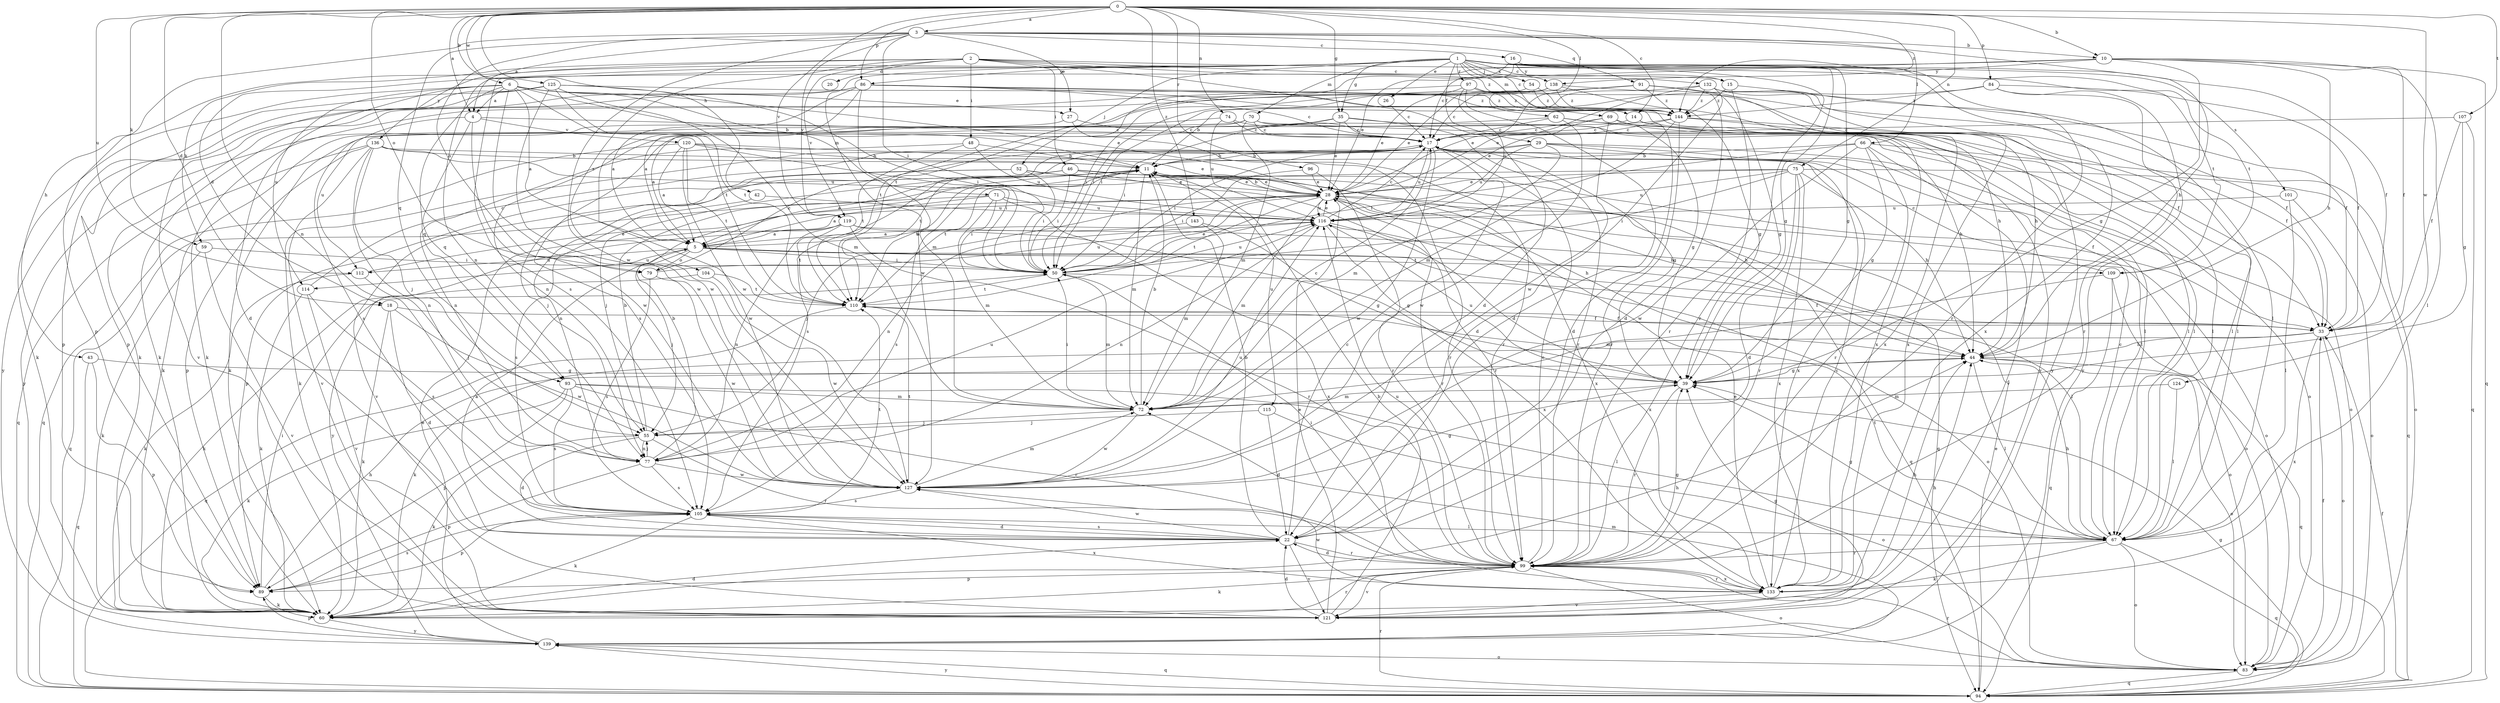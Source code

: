 strict digraph  {
0;
1;
2;
3;
4;
5;
6;
10;
11;
14;
15;
16;
17;
18;
20;
22;
26;
27;
28;
29;
33;
35;
39;
42;
43;
44;
46;
48;
50;
52;
54;
55;
59;
60;
62;
66;
67;
69;
70;
71;
72;
74;
75;
77;
79;
83;
84;
86;
89;
91;
93;
94;
96;
97;
99;
101;
104;
105;
107;
109;
110;
112;
114;
115;
116;
119;
120;
121;
124;
125;
127;
132;
133;
136;
138;
139;
143;
144;
0 -> 3  [label=a];
0 -> 4  [label=a];
0 -> 6  [label=b];
0 -> 10  [label=b];
0 -> 14  [label=c];
0 -> 18  [label=d];
0 -> 35  [label=g];
0 -> 42  [label=h];
0 -> 59  [label=k];
0 -> 62  [label=l];
0 -> 74  [label=n];
0 -> 75  [label=n];
0 -> 77  [label=n];
0 -> 79  [label=o];
0 -> 84  [label=p];
0 -> 86  [label=p];
0 -> 96  [label=r];
0 -> 107  [label=t];
0 -> 112  [label=u];
0 -> 119  [label=v];
0 -> 124  [label=w];
0 -> 125  [label=w];
0 -> 143  [label=z];
0 -> 144  [label=z];
1 -> 14  [label=c];
1 -> 15  [label=c];
1 -> 18  [label=d];
1 -> 26  [label=e];
1 -> 29  [label=f];
1 -> 33  [label=f];
1 -> 35  [label=g];
1 -> 39  [label=g];
1 -> 52  [label=j];
1 -> 54  [label=j];
1 -> 69  [label=m];
1 -> 70  [label=m];
1 -> 77  [label=n];
1 -> 86  [label=p];
1 -> 89  [label=p];
1 -> 97  [label=r];
1 -> 99  [label=r];
1 -> 101  [label=s];
1 -> 109  [label=t];
1 -> 127  [label=w];
1 -> 132  [label=x];
1 -> 133  [label=x];
2 -> 15  [label=c];
2 -> 20  [label=d];
2 -> 22  [label=d];
2 -> 46  [label=i];
2 -> 48  [label=i];
2 -> 59  [label=k];
2 -> 104  [label=s];
2 -> 109  [label=t];
2 -> 119  [label=v];
2 -> 136  [label=y];
2 -> 144  [label=z];
3 -> 4  [label=a];
3 -> 10  [label=b];
3 -> 16  [label=c];
3 -> 27  [label=e];
3 -> 43  [label=h];
3 -> 44  [label=h];
3 -> 50  [label=i];
3 -> 66  [label=l];
3 -> 79  [label=o];
3 -> 91  [label=q];
3 -> 93  [label=q];
3 -> 119  [label=v];
3 -> 127  [label=w];
4 -> 17  [label=c];
4 -> 93  [label=q];
4 -> 112  [label=u];
4 -> 120  [label=v];
4 -> 127  [label=w];
5 -> 50  [label=i];
5 -> 55  [label=j];
5 -> 67  [label=l];
5 -> 79  [label=o];
5 -> 83  [label=o];
5 -> 109  [label=t];
5 -> 112  [label=u];
5 -> 114  [label=u];
6 -> 4  [label=a];
6 -> 5  [label=a];
6 -> 11  [label=b];
6 -> 22  [label=d];
6 -> 27  [label=e];
6 -> 28  [label=e];
6 -> 60  [label=k];
6 -> 71  [label=m];
6 -> 93  [label=q];
6 -> 110  [label=t];
6 -> 114  [label=u];
6 -> 127  [label=w];
10 -> 28  [label=e];
10 -> 33  [label=f];
10 -> 39  [label=g];
10 -> 44  [label=h];
10 -> 67  [label=l];
10 -> 94  [label=q];
10 -> 105  [label=s];
10 -> 138  [label=y];
11 -> 28  [label=e];
11 -> 44  [label=h];
11 -> 55  [label=j];
11 -> 72  [label=m];
11 -> 105  [label=s];
11 -> 110  [label=t];
11 -> 115  [label=u];
11 -> 121  [label=v];
11 -> 133  [label=x];
14 -> 17  [label=c];
14 -> 22  [label=d];
14 -> 121  [label=v];
15 -> 67  [label=l];
15 -> 99  [label=r];
15 -> 144  [label=z];
16 -> 17  [label=c];
16 -> 39  [label=g];
16 -> 99  [label=r];
16 -> 110  [label=t];
16 -> 138  [label=y];
17 -> 11  [label=b];
17 -> 39  [label=g];
17 -> 60  [label=k];
17 -> 105  [label=s];
17 -> 110  [label=t];
17 -> 116  [label=u];
17 -> 127  [label=w];
18 -> 22  [label=d];
18 -> 33  [label=f];
18 -> 60  [label=k];
18 -> 127  [label=w];
22 -> 5  [label=a];
22 -> 11  [label=b];
22 -> 17  [label=c];
22 -> 99  [label=r];
22 -> 105  [label=s];
22 -> 121  [label=v];
22 -> 127  [label=w];
26 -> 17  [label=c];
27 -> 17  [label=c];
27 -> 99  [label=r];
27 -> 139  [label=y];
28 -> 11  [label=b];
28 -> 44  [label=h];
28 -> 55  [label=j];
28 -> 72  [label=m];
28 -> 77  [label=n];
28 -> 83  [label=o];
28 -> 94  [label=q];
28 -> 99  [label=r];
28 -> 110  [label=t];
28 -> 116  [label=u];
29 -> 11  [label=b];
29 -> 50  [label=i];
29 -> 67  [label=l];
29 -> 72  [label=m];
29 -> 83  [label=o];
29 -> 116  [label=u];
29 -> 133  [label=x];
33 -> 44  [label=h];
33 -> 60  [label=k];
33 -> 83  [label=o];
33 -> 133  [label=x];
35 -> 17  [label=c];
35 -> 28  [label=e];
35 -> 50  [label=i];
35 -> 67  [label=l];
35 -> 99  [label=r];
35 -> 105  [label=s];
39 -> 72  [label=m];
39 -> 99  [label=r];
39 -> 116  [label=u];
42 -> 105  [label=s];
42 -> 116  [label=u];
43 -> 39  [label=g];
43 -> 89  [label=p];
43 -> 94  [label=q];
44 -> 39  [label=g];
44 -> 67  [label=l];
44 -> 83  [label=o];
44 -> 94  [label=q];
46 -> 5  [label=a];
46 -> 28  [label=e];
46 -> 33  [label=f];
46 -> 50  [label=i];
46 -> 77  [label=n];
46 -> 99  [label=r];
48 -> 11  [label=b];
48 -> 77  [label=n];
48 -> 110  [label=t];
48 -> 116  [label=u];
50 -> 28  [label=e];
50 -> 33  [label=f];
50 -> 72  [label=m];
50 -> 110  [label=t];
50 -> 116  [label=u];
52 -> 28  [label=e];
52 -> 44  [label=h];
52 -> 50  [label=i];
52 -> 55  [label=j];
52 -> 89  [label=p];
54 -> 39  [label=g];
54 -> 110  [label=t];
54 -> 144  [label=z];
55 -> 11  [label=b];
55 -> 22  [label=d];
55 -> 60  [label=k];
55 -> 77  [label=n];
55 -> 99  [label=r];
59 -> 50  [label=i];
59 -> 60  [label=k];
59 -> 121  [label=v];
60 -> 22  [label=d];
60 -> 44  [label=h];
60 -> 99  [label=r];
60 -> 139  [label=y];
62 -> 17  [label=c];
62 -> 44  [label=h];
62 -> 67  [label=l];
62 -> 105  [label=s];
62 -> 127  [label=w];
66 -> 11  [label=b];
66 -> 39  [label=g];
66 -> 50  [label=i];
66 -> 83  [label=o];
66 -> 99  [label=r];
66 -> 121  [label=v];
66 -> 127  [label=w];
67 -> 17  [label=c];
67 -> 39  [label=g];
67 -> 44  [label=h];
67 -> 60  [label=k];
67 -> 83  [label=o];
67 -> 94  [label=q];
67 -> 99  [label=r];
67 -> 110  [label=t];
69 -> 17  [label=c];
69 -> 22  [label=d];
69 -> 28  [label=e];
69 -> 39  [label=g];
69 -> 67  [label=l];
70 -> 17  [label=c];
70 -> 60  [label=k];
70 -> 67  [label=l];
70 -> 72  [label=m];
70 -> 77  [label=n];
70 -> 83  [label=o];
71 -> 5  [label=a];
71 -> 50  [label=i];
71 -> 72  [label=m];
71 -> 94  [label=q];
71 -> 116  [label=u];
71 -> 133  [label=x];
72 -> 11  [label=b];
72 -> 17  [label=c];
72 -> 50  [label=i];
72 -> 55  [label=j];
72 -> 127  [label=w];
74 -> 5  [label=a];
74 -> 17  [label=c];
74 -> 67  [label=l];
74 -> 116  [label=u];
75 -> 22  [label=d];
75 -> 28  [label=e];
75 -> 44  [label=h];
75 -> 50  [label=i];
75 -> 94  [label=q];
75 -> 99  [label=r];
75 -> 110  [label=t];
75 -> 116  [label=u];
75 -> 133  [label=x];
77 -> 11  [label=b];
77 -> 55  [label=j];
77 -> 89  [label=p];
77 -> 105  [label=s];
77 -> 116  [label=u];
77 -> 127  [label=w];
79 -> 17  [label=c];
79 -> 105  [label=s];
79 -> 116  [label=u];
79 -> 127  [label=w];
83 -> 33  [label=f];
83 -> 94  [label=q];
83 -> 99  [label=r];
84 -> 11  [label=b];
84 -> 33  [label=f];
84 -> 99  [label=r];
84 -> 139  [label=y];
84 -> 144  [label=z];
86 -> 5  [label=a];
86 -> 17  [label=c];
86 -> 33  [label=f];
86 -> 44  [label=h];
86 -> 60  [label=k];
86 -> 72  [label=m];
86 -> 89  [label=p];
86 -> 127  [label=w];
86 -> 144  [label=z];
89 -> 44  [label=h];
89 -> 50  [label=i];
89 -> 60  [label=k];
89 -> 105  [label=s];
91 -> 22  [label=d];
91 -> 28  [label=e];
91 -> 39  [label=g];
91 -> 50  [label=i];
91 -> 60  [label=k];
91 -> 133  [label=x];
91 -> 144  [label=z];
93 -> 60  [label=k];
93 -> 67  [label=l];
93 -> 72  [label=m];
93 -> 89  [label=p];
93 -> 99  [label=r];
93 -> 105  [label=s];
94 -> 28  [label=e];
94 -> 33  [label=f];
94 -> 39  [label=g];
94 -> 99  [label=r];
94 -> 139  [label=y];
96 -> 28  [label=e];
96 -> 50  [label=i];
96 -> 99  [label=r];
97 -> 22  [label=d];
97 -> 28  [label=e];
97 -> 33  [label=f];
97 -> 60  [label=k];
97 -> 116  [label=u];
97 -> 144  [label=z];
99 -> 17  [label=c];
99 -> 22  [label=d];
99 -> 39  [label=g];
99 -> 50  [label=i];
99 -> 60  [label=k];
99 -> 83  [label=o];
99 -> 89  [label=p];
99 -> 116  [label=u];
99 -> 121  [label=v];
99 -> 133  [label=x];
101 -> 67  [label=l];
101 -> 83  [label=o];
101 -> 116  [label=u];
104 -> 60  [label=k];
104 -> 110  [label=t];
104 -> 127  [label=w];
105 -> 22  [label=d];
105 -> 60  [label=k];
105 -> 67  [label=l];
105 -> 89  [label=p];
105 -> 110  [label=t];
105 -> 133  [label=x];
107 -> 17  [label=c];
107 -> 33  [label=f];
107 -> 39  [label=g];
107 -> 94  [label=q];
109 -> 17  [label=c];
109 -> 72  [label=m];
109 -> 83  [label=o];
109 -> 94  [label=q];
110 -> 33  [label=f];
110 -> 94  [label=q];
112 -> 28  [label=e];
112 -> 55  [label=j];
112 -> 60  [label=k];
114 -> 17  [label=c];
114 -> 60  [label=k];
114 -> 105  [label=s];
114 -> 121  [label=v];
115 -> 22  [label=d];
115 -> 55  [label=j];
115 -> 83  [label=o];
116 -> 5  [label=a];
116 -> 17  [label=c];
116 -> 28  [label=e];
116 -> 39  [label=g];
116 -> 77  [label=n];
116 -> 94  [label=q];
116 -> 133  [label=x];
119 -> 5  [label=a];
119 -> 77  [label=n];
119 -> 83  [label=o];
119 -> 99  [label=r];
119 -> 110  [label=t];
119 -> 133  [label=x];
119 -> 139  [label=y];
120 -> 5  [label=a];
120 -> 11  [label=b];
120 -> 28  [label=e];
120 -> 50  [label=i];
120 -> 94  [label=q];
120 -> 110  [label=t];
120 -> 127  [label=w];
121 -> 11  [label=b];
121 -> 22  [label=d];
121 -> 28  [label=e];
121 -> 39  [label=g];
121 -> 44  [label=h];
124 -> 67  [label=l];
124 -> 72  [label=m];
125 -> 50  [label=i];
125 -> 72  [label=m];
125 -> 89  [label=p];
125 -> 110  [label=t];
125 -> 121  [label=v];
125 -> 127  [label=w];
125 -> 139  [label=y];
125 -> 144  [label=z];
127 -> 39  [label=g];
127 -> 72  [label=m];
127 -> 105  [label=s];
127 -> 110  [label=t];
127 -> 116  [label=u];
132 -> 28  [label=e];
132 -> 33  [label=f];
132 -> 50  [label=i];
132 -> 127  [label=w];
132 -> 133  [label=x];
132 -> 139  [label=y];
132 -> 144  [label=z];
133 -> 17  [label=c];
133 -> 28  [label=e];
133 -> 44  [label=h];
133 -> 99  [label=r];
133 -> 121  [label=v];
133 -> 127  [label=w];
136 -> 11  [label=b];
136 -> 55  [label=j];
136 -> 77  [label=n];
136 -> 89  [label=p];
136 -> 94  [label=q];
136 -> 99  [label=r];
136 -> 116  [label=u];
136 -> 121  [label=v];
138 -> 5  [label=a];
138 -> 17  [label=c];
138 -> 28  [label=e];
138 -> 44  [label=h];
138 -> 50  [label=i];
138 -> 133  [label=x];
138 -> 144  [label=z];
139 -> 28  [label=e];
139 -> 72  [label=m];
139 -> 83  [label=o];
139 -> 89  [label=p];
139 -> 94  [label=q];
143 -> 5  [label=a];
143 -> 39  [label=g];
143 -> 72  [label=m];
144 -> 17  [label=c];
144 -> 33  [label=f];
144 -> 60  [label=k];
144 -> 67  [label=l];
144 -> 72  [label=m];
144 -> 99  [label=r];
}
